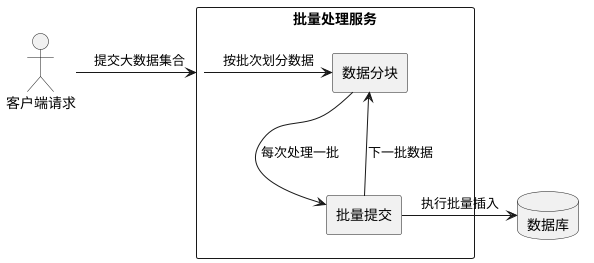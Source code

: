 @startuml
actor "客户端请求" as Client
rectangle "批量处理服务" as BatchService {
    rectangle "数据分块" as Chunking
    rectangle "批量提交" as BatchInsert
}
database "数据库" as DB

Client -> BatchService : 提交大数据集合
BatchService -> Chunking : 按批次划分数据
Chunking --> BatchInsert : 每次处理一批
BatchInsert -> DB : 执行批量插入
BatchInsert --> Chunking : 下一批数据
@enduml